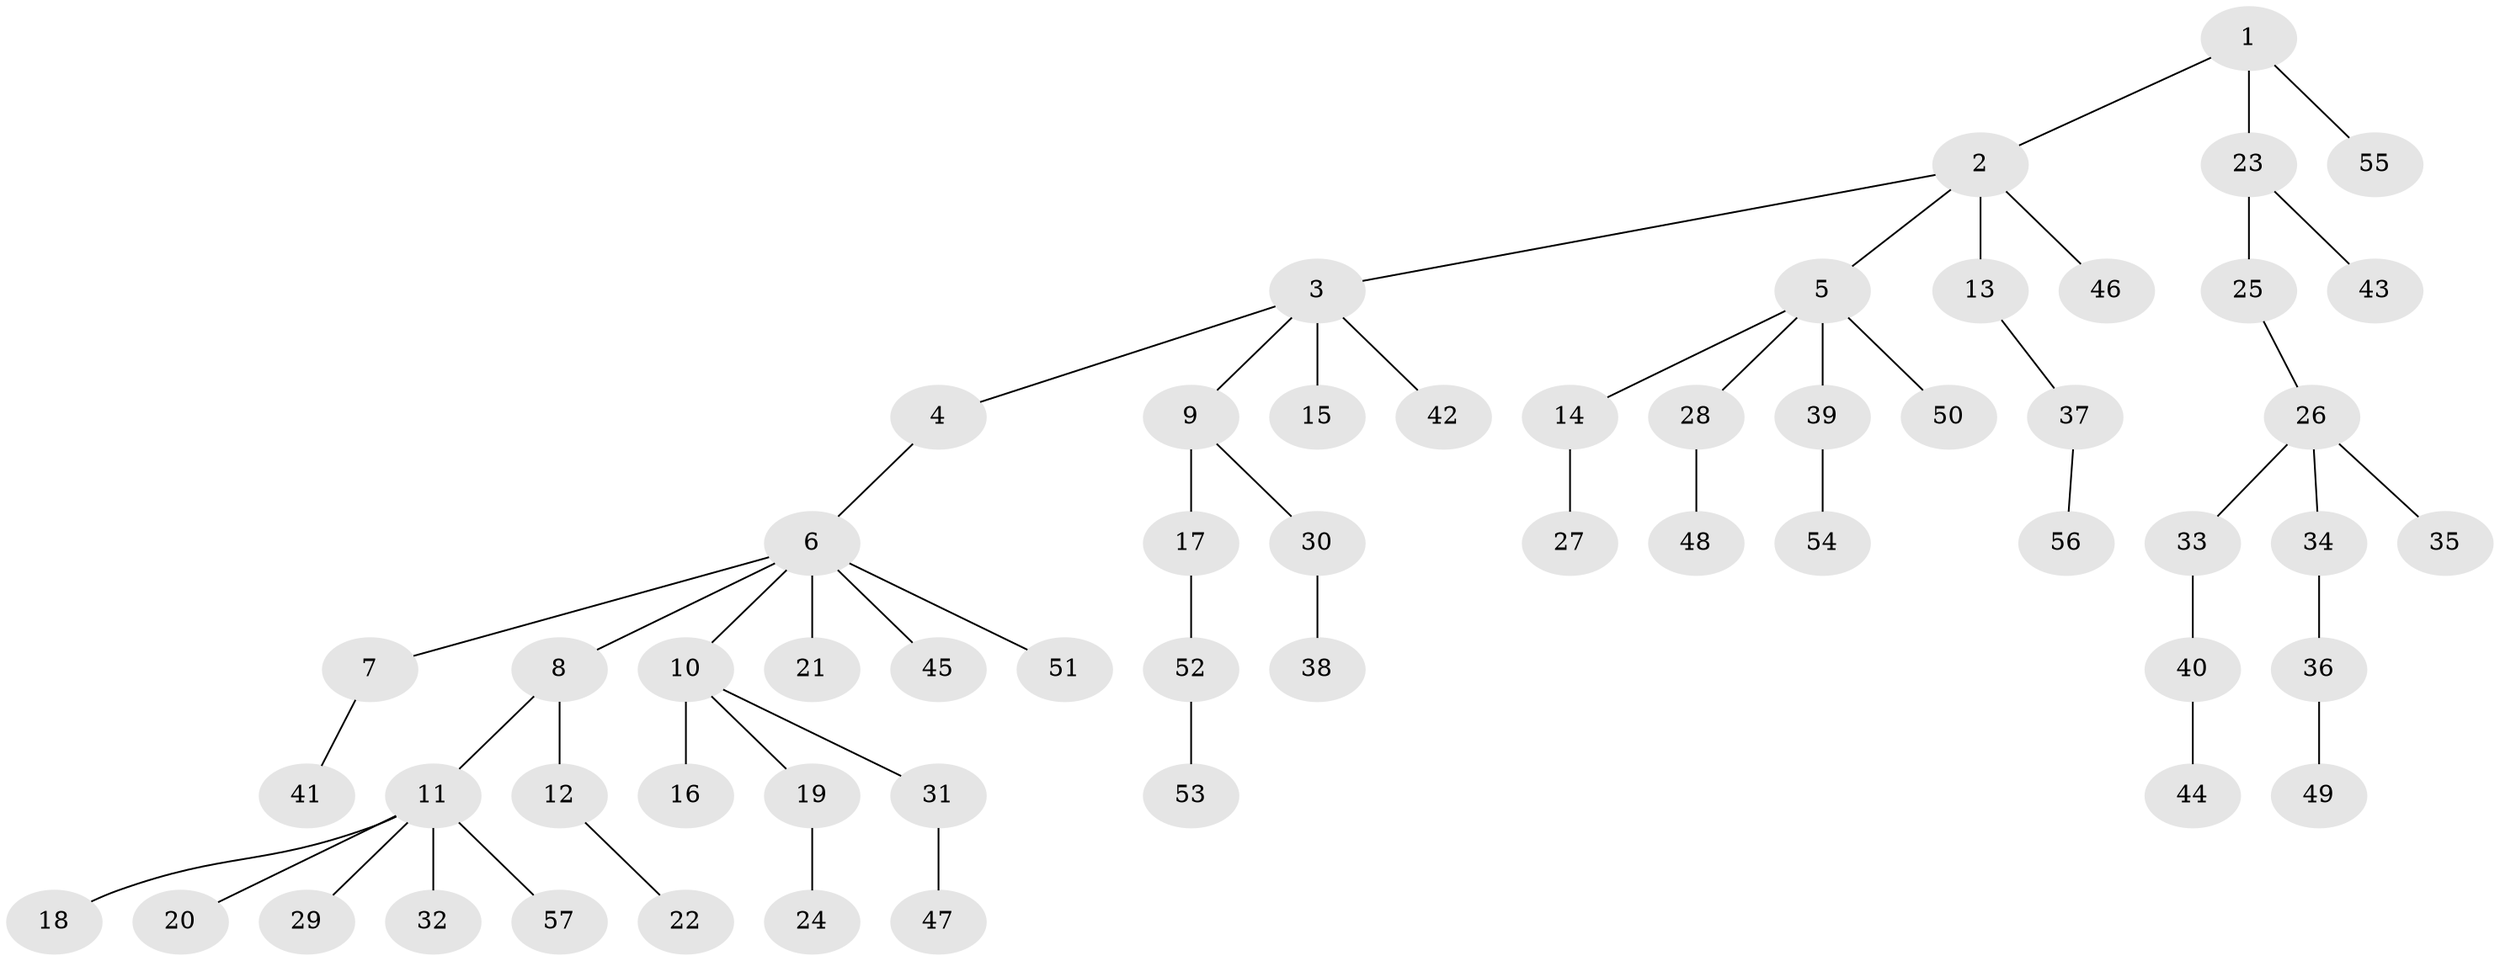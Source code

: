 // coarse degree distribution, {7: 0.05, 9: 0.05, 1: 0.8, 4: 0.05, 2: 0.05}
// Generated by graph-tools (version 1.1) at 2025/19/03/04/25 18:19:07]
// undirected, 57 vertices, 56 edges
graph export_dot {
graph [start="1"]
  node [color=gray90,style=filled];
  1;
  2;
  3;
  4;
  5;
  6;
  7;
  8;
  9;
  10;
  11;
  12;
  13;
  14;
  15;
  16;
  17;
  18;
  19;
  20;
  21;
  22;
  23;
  24;
  25;
  26;
  27;
  28;
  29;
  30;
  31;
  32;
  33;
  34;
  35;
  36;
  37;
  38;
  39;
  40;
  41;
  42;
  43;
  44;
  45;
  46;
  47;
  48;
  49;
  50;
  51;
  52;
  53;
  54;
  55;
  56;
  57;
  1 -- 2;
  1 -- 23;
  1 -- 55;
  2 -- 3;
  2 -- 5;
  2 -- 13;
  2 -- 46;
  3 -- 4;
  3 -- 9;
  3 -- 15;
  3 -- 42;
  4 -- 6;
  5 -- 14;
  5 -- 28;
  5 -- 39;
  5 -- 50;
  6 -- 7;
  6 -- 8;
  6 -- 10;
  6 -- 21;
  6 -- 45;
  6 -- 51;
  7 -- 41;
  8 -- 11;
  8 -- 12;
  9 -- 17;
  9 -- 30;
  10 -- 16;
  10 -- 19;
  10 -- 31;
  11 -- 18;
  11 -- 20;
  11 -- 29;
  11 -- 32;
  11 -- 57;
  12 -- 22;
  13 -- 37;
  14 -- 27;
  17 -- 52;
  19 -- 24;
  23 -- 25;
  23 -- 43;
  25 -- 26;
  26 -- 33;
  26 -- 34;
  26 -- 35;
  28 -- 48;
  30 -- 38;
  31 -- 47;
  33 -- 40;
  34 -- 36;
  36 -- 49;
  37 -- 56;
  39 -- 54;
  40 -- 44;
  52 -- 53;
}
